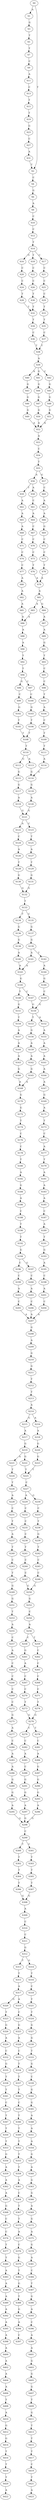 strict digraph  {
	S0 -> S1 [ label = A ];
	S0 -> S2 [ label = T ];
	S1 -> S3 [ label = G ];
	S2 -> S4 [ label = C ];
	S3 -> S5 [ label = T ];
	S4 -> S6 [ label = G ];
	S5 -> S7 [ label = T ];
	S6 -> S8 [ label = A ];
	S7 -> S9 [ label = C ];
	S8 -> S10 [ label = C ];
	S9 -> S11 [ label = A ];
	S10 -> S12 [ label = C ];
	S11 -> S13 [ label = C ];
	S12 -> S14 [ label = T ];
	S13 -> S15 [ label = T ];
	S14 -> S16 [ label = G ];
	S14 -> S17 [ label = C ];
	S14 -> S18 [ label = T ];
	S15 -> S19 [ label = T ];
	S16 -> S20 [ label = C ];
	S17 -> S21 [ label = C ];
	S18 -> S22 [ label = C ];
	S19 -> S23 [ label = G ];
	S20 -> S24 [ label = C ];
	S21 -> S25 [ label = C ];
	S22 -> S26 [ label = C ];
	S23 -> S27 [ label = C ];
	S24 -> S28 [ label = T ];
	S25 -> S29 [ label = C ];
	S26 -> S30 [ label = T ];
	S27 -> S31 [ label = A ];
	S28 -> S32 [ label = T ];
	S29 -> S33 [ label = T ];
	S30 -> S32 [ label = T ];
	S31 -> S2 [ label = T ];
	S32 -> S34 [ label = T ];
	S33 -> S35 [ label = T ];
	S34 -> S36 [ label = C ];
	S35 -> S37 [ label = C ];
	S36 -> S38 [ label = T ];
	S37 -> S38 [ label = T ];
	S38 -> S39 [ label = A ];
	S39 -> S40 [ label = A ];
	S39 -> S41 [ label = G ];
	S39 -> S42 [ label = C ];
	S40 -> S43 [ label = G ];
	S41 -> S44 [ label = G ];
	S42 -> S45 [ label = G ];
	S43 -> S46 [ label = G ];
	S44 -> S47 [ label = G ];
	S45 -> S48 [ label = G ];
	S46 -> S49 [ label = G ];
	S47 -> S50 [ label = G ];
	S48 -> S51 [ label = G ];
	S49 -> S52 [ label = A ];
	S50 -> S52 [ label = A ];
	S51 -> S52 [ label = A ];
	S52 -> S53 [ label = A ];
	S53 -> S54 [ label = C ];
	S54 -> S55 [ label = T ];
	S55 -> S56 [ label = A ];
	S55 -> S57 [ label = G ];
	S56 -> S58 [ label = A ];
	S56 -> S59 [ label = T ];
	S57 -> S60 [ label = C ];
	S58 -> S61 [ label = C ];
	S59 -> S62 [ label = A ];
	S60 -> S63 [ label = A ];
	S61 -> S64 [ label = A ];
	S62 -> S65 [ label = A ];
	S63 -> S66 [ label = A ];
	S64 -> S67 [ label = C ];
	S65 -> S68 [ label = A ];
	S66 -> S69 [ label = G ];
	S67 -> S70 [ label = C ];
	S68 -> S71 [ label = C ];
	S69 -> S72 [ label = C ];
	S70 -> S73 [ label = C ];
	S71 -> S74 [ label = C ];
	S72 -> S75 [ label = C ];
	S73 -> S76 [ label = T ];
	S74 -> S77 [ label = C ];
	S75 -> S78 [ label = T ];
	S76 -> S79 [ label = A ];
	S77 -> S80 [ label = A ];
	S78 -> S79 [ label = A ];
	S79 -> S81 [ label = A ];
	S80 -> S82 [ label = A ];
	S81 -> S83 [ label = A ];
	S81 -> S84 [ label = G ];
	S82 -> S85 [ label = A ];
	S83 -> S86 [ label = A ];
	S84 -> S87 [ label = A ];
	S85 -> S86 [ label = A ];
	S86 -> S88 [ label = A ];
	S87 -> S89 [ label = A ];
	S88 -> S90 [ label = A ];
	S89 -> S91 [ label = G ];
	S90 -> S92 [ label = T ];
	S91 -> S93 [ label = T ];
	S92 -> S94 [ label = T ];
	S93 -> S95 [ label = C ];
	S94 -> S96 [ label = G ];
	S94 -> S97 [ label = C ];
	S95 -> S98 [ label = C ];
	S96 -> S99 [ label = C ];
	S97 -> S100 [ label = C ];
	S98 -> S101 [ label = T ];
	S99 -> S102 [ label = G ];
	S100 -> S103 [ label = G ];
	S101 -> S104 [ label = A ];
	S102 -> S105 [ label = T ];
	S103 -> S106 [ label = T ];
	S104 -> S107 [ label = C ];
	S105 -> S108 [ label = T ];
	S106 -> S108 [ label = T ];
	S107 -> S109 [ label = T ];
	S108 -> S110 [ label = T ];
	S109 -> S111 [ label = T ];
	S110 -> S112 [ label = G ];
	S110 -> S113 [ label = A ];
	S111 -> S114 [ label = A ];
	S112 -> S115 [ label = G ];
	S113 -> S116 [ label = G ];
	S114 -> S116 [ label = G ];
	S115 -> S117 [ label = G ];
	S116 -> S118 [ label = G ];
	S117 -> S119 [ label = A ];
	S118 -> S120 [ label = A ];
	S119 -> S121 [ label = G ];
	S120 -> S121 [ label = G ];
	S121 -> S122 [ label = A ];
	S121 -> S123 [ label = C ];
	S122 -> S124 [ label = C ];
	S123 -> S125 [ label = T ];
	S124 -> S126 [ label = A ];
	S125 -> S127 [ label = A ];
	S126 -> S128 [ label = T ];
	S127 -> S129 [ label = T ];
	S128 -> S130 [ label = G ];
	S129 -> S131 [ label = G ];
	S130 -> S132 [ label = G ];
	S131 -> S132 [ label = G ];
	S132 -> S133 [ label = T ];
	S133 -> S134 [ label = T ];
	S133 -> S135 [ label = C ];
	S134 -> S136 [ label = G ];
	S135 -> S137 [ label = G ];
	S136 -> S138 [ label = G ];
	S137 -> S139 [ label = G ];
	S138 -> S140 [ label = A ];
	S139 -> S141 [ label = A ];
	S139 -> S142 [ label = T ];
	S140 -> S143 [ label = A ];
	S141 -> S143 [ label = A ];
	S142 -> S144 [ label = A ];
	S143 -> S145 [ label = G ];
	S144 -> S146 [ label = G ];
	S145 -> S147 [ label = C ];
	S145 -> S148 [ label = T ];
	S146 -> S149 [ label = C ];
	S147 -> S150 [ label = G ];
	S148 -> S151 [ label = G ];
	S149 -> S150 [ label = G ];
	S150 -> S152 [ label = A ];
	S150 -> S153 [ label = T ];
	S151 -> S154 [ label = T ];
	S152 -> S155 [ label = A ];
	S153 -> S156 [ label = G ];
	S154 -> S157 [ label = A ];
	S155 -> S158 [ label = A ];
	S156 -> S159 [ label = A ];
	S157 -> S160 [ label = A ];
	S158 -> S161 [ label = A ];
	S159 -> S162 [ label = A ];
	S160 -> S163 [ label = A ];
	S161 -> S164 [ label = A ];
	S162 -> S165 [ label = G ];
	S163 -> S166 [ label = G ];
	S164 -> S167 [ label = A ];
	S165 -> S168 [ label = A ];
	S166 -> S168 [ label = A ];
	S167 -> S169 [ label = G ];
	S168 -> S170 [ label = G ];
	S169 -> S171 [ label = A ];
	S170 -> S172 [ label = G ];
	S171 -> S173 [ label = T ];
	S172 -> S174 [ label = T ];
	S173 -> S175 [ label = C ];
	S174 -> S176 [ label = C ];
	S175 -> S177 [ label = A ];
	S176 -> S178 [ label = C ];
	S177 -> S179 [ label = T ];
	S178 -> S180 [ label = T ];
	S179 -> S181 [ label = A ];
	S180 -> S182 [ label = A ];
	S181 -> S183 [ label = A ];
	S182 -> S184 [ label = G ];
	S183 -> S185 [ label = A ];
	S184 -> S186 [ label = A ];
	S185 -> S187 [ label = C ];
	S186 -> S188 [ label = C ];
	S187 -> S189 [ label = A ];
	S188 -> S190 [ label = T ];
	S189 -> S191 [ label = T ];
	S190 -> S192 [ label = T ];
	S191 -> S193 [ label = G ];
	S192 -> S194 [ label = G ];
	S193 -> S195 [ label = A ];
	S194 -> S196 [ label = C ];
	S194 -> S197 [ label = G ];
	S195 -> S198 [ label = C ];
	S196 -> S199 [ label = C ];
	S197 -> S200 [ label = C ];
	S198 -> S201 [ label = A ];
	S199 -> S202 [ label = A ];
	S200 -> S203 [ label = A ];
	S201 -> S204 [ label = C ];
	S202 -> S205 [ label = C ];
	S203 -> S206 [ label = C ];
	S204 -> S207 [ label = A ];
	S205 -> S207 [ label = A ];
	S206 -> S207 [ label = A ];
	S207 -> S208 [ label = G ];
	S208 -> S209 [ label = A ];
	S209 -> S210 [ label = G ];
	S210 -> S211 [ label = G ];
	S211 -> S212 [ label = T ];
	S212 -> S213 [ label = T ];
	S213 -> S214 [ label = A ];
	S214 -> S215 [ label = G ];
	S214 -> S216 [ label = A ];
	S215 -> S217 [ label = A ];
	S216 -> S218 [ label = A ];
	S217 -> S219 [ label = G ];
	S218 -> S220 [ label = G ];
	S219 -> S221 [ label = A ];
	S219 -> S222 [ label = G ];
	S220 -> S223 [ label = G ];
	S221 -> S224 [ label = T ];
	S222 -> S225 [ label = T ];
	S223 -> S225 [ label = T ];
	S224 -> S226 [ label = T ];
	S225 -> S227 [ label = C ];
	S226 -> S228 [ label = A ];
	S227 -> S229 [ label = A ];
	S227 -> S230 [ label = G ];
	S228 -> S231 [ label = C ];
	S229 -> S232 [ label = C ];
	S230 -> S233 [ label = C ];
	S231 -> S234 [ label = T ];
	S232 -> S235 [ label = C ];
	S233 -> S236 [ label = T ];
	S234 -> S237 [ label = A ];
	S235 -> S238 [ label = C ];
	S236 -> S239 [ label = G ];
	S237 -> S240 [ label = T ];
	S238 -> S241 [ label = T ];
	S239 -> S242 [ label = T ];
	S240 -> S243 [ label = C ];
	S241 -> S244 [ label = C ];
	S242 -> S245 [ label = C ];
	S243 -> S246 [ label = T ];
	S244 -> S247 [ label = C ];
	S245 -> S248 [ label = C ];
	S246 -> S249 [ label = G ];
	S247 -> S250 [ label = G ];
	S248 -> S250 [ label = G ];
	S249 -> S251 [ label = G ];
	S250 -> S252 [ label = G ];
	S251 -> S253 [ label = T ];
	S252 -> S254 [ label = C ];
	S253 -> S255 [ label = A ];
	S254 -> S256 [ label = A ];
	S255 -> S257 [ label = C ];
	S256 -> S258 [ label = C ];
	S256 -> S259 [ label = T ];
	S257 -> S260 [ label = A ];
	S258 -> S261 [ label = G ];
	S259 -> S262 [ label = C ];
	S260 -> S263 [ label = C ];
	S261 -> S264 [ label = A ];
	S262 -> S265 [ label = C ];
	S263 -> S266 [ label = C ];
	S264 -> S267 [ label = C ];
	S265 -> S268 [ label = C ];
	S266 -> S269 [ label = C ];
	S267 -> S270 [ label = C ];
	S268 -> S271 [ label = C ];
	S269 -> S272 [ label = C ];
	S270 -> S273 [ label = T ];
	S271 -> S274 [ label = T ];
	S272 -> S275 [ label = G ];
	S273 -> S276 [ label = G ];
	S274 -> S276 [ label = G ];
	S275 -> S277 [ label = A ];
	S276 -> S278 [ label = T ];
	S276 -> S279 [ label = C ];
	S277 -> S280 [ label = C ];
	S278 -> S281 [ label = C ];
	S279 -> S282 [ label = C ];
	S280 -> S283 [ label = A ];
	S281 -> S284 [ label = A ];
	S282 -> S285 [ label = A ];
	S283 -> S286 [ label = A ];
	S284 -> S287 [ label = G ];
	S285 -> S288 [ label = C ];
	S286 -> S289 [ label = G ];
	S287 -> S290 [ label = G ];
	S288 -> S291 [ label = G ];
	S289 -> S292 [ label = G ];
	S290 -> S293 [ label = G ];
	S291 -> S294 [ label = G ];
	S292 -> S295 [ label = A ];
	S293 -> S296 [ label = A ];
	S294 -> S297 [ label = A ];
	S295 -> S298 [ label = G ];
	S296 -> S298 [ label = G ];
	S297 -> S298 [ label = G ];
	S298 -> S299 [ label = C ];
	S299 -> S300 [ label = T ];
	S299 -> S301 [ label = C ];
	S300 -> S302 [ label = T ];
	S301 -> S303 [ label = T ];
	S302 -> S304 [ label = T ];
	S303 -> S305 [ label = T ];
	S304 -> S306 [ label = T ];
	S305 -> S307 [ label = T ];
	S306 -> S308 [ label = G ];
	S307 -> S308 [ label = G ];
	S308 -> S309 [ label = A ];
	S309 -> S310 [ label = C ];
	S310 -> S311 [ label = C ];
	S311 -> S312 [ label = G ];
	S312 -> S313 [ label = T ];
	S312 -> S314 [ label = G ];
	S313 -> S315 [ label = T ];
	S314 -> S316 [ label = T ];
	S315 -> S317 [ label = A ];
	S316 -> S318 [ label = C ];
	S317 -> S319 [ label = A ];
	S317 -> S320 [ label = G ];
	S318 -> S321 [ label = T ];
	S319 -> S322 [ label = C ];
	S320 -> S323 [ label = T ];
	S321 -> S324 [ label = T ];
	S322 -> S325 [ label = G ];
	S323 -> S326 [ label = G ];
	S324 -> S327 [ label = G ];
	S325 -> S328 [ label = A ];
	S326 -> S329 [ label = A ];
	S327 -> S330 [ label = G ];
	S328 -> S331 [ label = C ];
	S329 -> S332 [ label = C ];
	S330 -> S333 [ label = T ];
	S331 -> S334 [ label = T ];
	S332 -> S335 [ label = G ];
	S333 -> S336 [ label = G ];
	S334 -> S337 [ label = T ];
	S335 -> S338 [ label = T ];
	S336 -> S339 [ label = C ];
	S337 -> S340 [ label = T ];
	S338 -> S341 [ label = T ];
	S339 -> S342 [ label = G ];
	S340 -> S343 [ label = C ];
	S341 -> S344 [ label = C ];
	S342 -> S345 [ label = G ];
	S343 -> S346 [ label = T ];
	S344 -> S347 [ label = T ];
	S345 -> S348 [ label = A ];
	S346 -> S349 [ label = T ];
	S347 -> S350 [ label = T ];
	S348 -> S351 [ label = A ];
	S349 -> S352 [ label = T ];
	S350 -> S353 [ label = T ];
	S351 -> S354 [ label = A ];
	S352 -> S355 [ label = T ];
	S353 -> S356 [ label = G ];
	S354 -> S357 [ label = G ];
	S355 -> S358 [ label = T ];
	S356 -> S359 [ label = A ];
	S357 -> S360 [ label = A ];
	S358 -> S361 [ label = A ];
	S359 -> S362 [ label = A ];
	S360 -> S363 [ label = G ];
	S361 -> S364 [ label = C ];
	S362 -> S365 [ label = A ];
	S363 -> S366 [ label = G ];
	S364 -> S367 [ label = T ];
	S365 -> S368 [ label = G ];
	S366 -> S369 [ label = A ];
	S367 -> S370 [ label = T ];
	S368 -> S371 [ label = C ];
	S369 -> S372 [ label = G ];
	S370 -> S373 [ label = A ];
	S371 -> S374 [ label = C ];
	S372 -> S375 [ label = A ];
	S373 -> S376 [ label = C ];
	S374 -> S377 [ label = T ];
	S375 -> S378 [ label = G ];
	S376 -> S379 [ label = G ];
	S377 -> S380 [ label = T ];
	S378 -> S381 [ label = A ];
	S379 -> S382 [ label = T ];
	S380 -> S383 [ label = A ];
	S381 -> S384 [ label = C ];
	S382 -> S385 [ label = G ];
	S383 -> S386 [ label = A ];
	S384 -> S387 [ label = T ];
	S385 -> S388 [ label = T ];
	S386 -> S389 [ label = A ];
	S387 -> S390 [ label = G ];
	S388 -> S391 [ label = G ];
	S389 -> S392 [ label = A ];
	S390 -> S393 [ label = A ];
	S391 -> S394 [ label = A ];
	S392 -> S395 [ label = A ];
	S393 -> S396 [ label = C ];
	S394 -> S397 [ label = C ];
	S395 -> S398 [ label = A ];
	S396 -> S399 [ label = A ];
	S398 -> S400 [ label = A ];
	S399 -> S401 [ label = A ];
	S400 -> S402 [ label = A ];
	S401 -> S403 [ label = G ];
	S402 -> S404 [ label = A ];
	S403 -> S405 [ label = G ];
	S404 -> S406 [ label = A ];
	S405 -> S407 [ label = G ];
	S406 -> S408 [ label = T ];
	S407 -> S409 [ label = T ];
	S408 -> S410 [ label = A ];
	S409 -> S411 [ label = G ];
	S410 -> S412 [ label = G ];
	S411 -> S413 [ label = T ];
	S412 -> S414 [ label = G ];
	S413 -> S415 [ label = T ];
	S414 -> S416 [ label = T ];
	S415 -> S417 [ label = T ];
	S416 -> S418 [ label = T ];
	S417 -> S419 [ label = C ];
	S418 -> S420 [ label = T ];
	S419 -> S421 [ label = T ];
	S420 -> S422 [ label = A ];
	S421 -> S423 [ label = A ];
}
